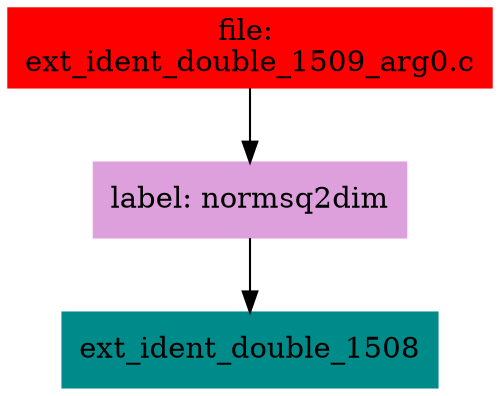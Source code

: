 digraph G {
node [shape=box]

0 [label="file: 
ext_ident_double_1509_arg0.c",color=red, style=filled]
1 [label="label: normsq2dim",color=plum, style=filled]
0 -> 1
2 [label="ext_ident_double_1508",color=cyan4, style=filled]
1 -> 2


}

